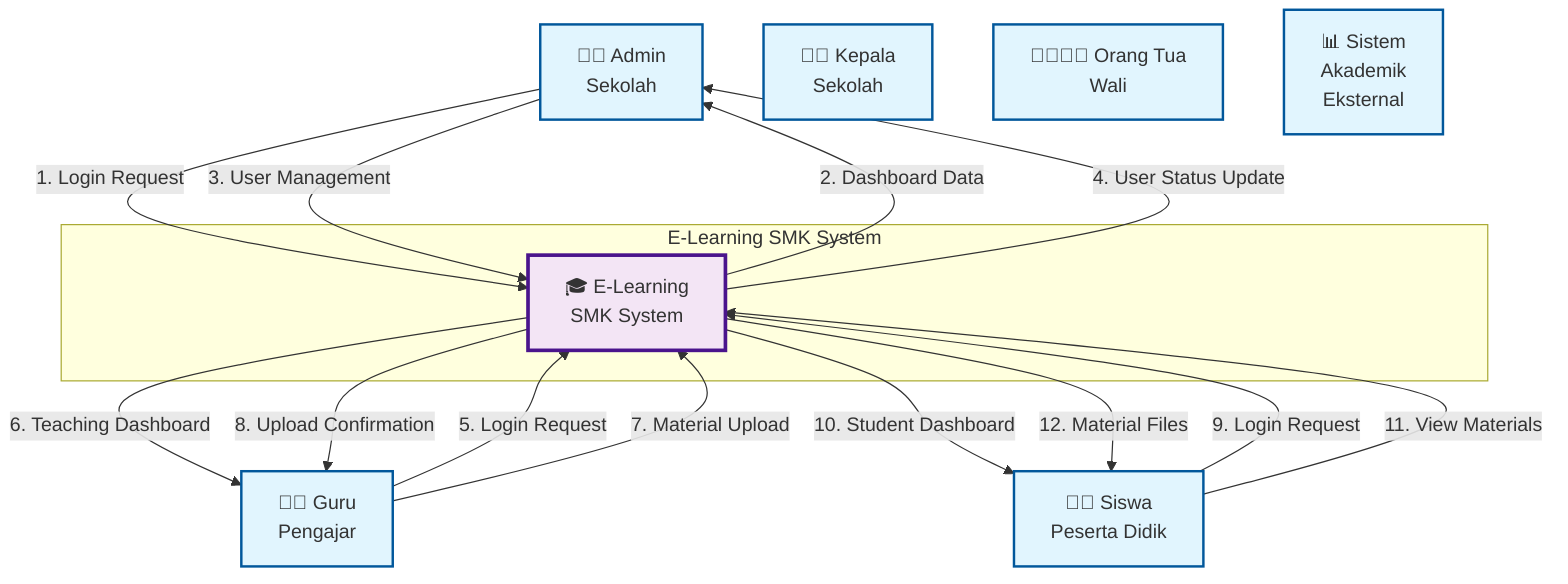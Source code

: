 graph TB
%% External Entities
Admin[👨‍💼 Admin<br/>Sekolah]
Guru[👨‍🏫 Guru<br/>Pengajar]
Siswa[👨‍🎓 Siswa<br/>Peserta Didik]
KepalaSekolah[👨‍💼 Kepala<br/>Sekolah]
OrangTua[👨‍👩‍👧‍👦 Orang Tua<br/>Wali]
SistemAkademik[📊 Sistem<br/>Akademik<br/>Eksternal]

%% Central System
subgraph "E-Learning SMK System"
ELearning[🎓 E-Learning<br/>SMK System]
end

%% Data Flows - Admin
Admin -->|"1. Login Request"| ELearning
ELearning -->|"2. Dashboard Data"| Admin
Admin -->|"3. User Management"| ELearning
ELearning -->|"4. User Status Update"| Admin

%% Data Flows - Guru
Guru -->|"5. Login Request"| ELearning
ELearning -->|"6. Teaching Dashboard"| Guru
Guru -->|"7. Material Upload"| ELearning
ELearning -->|"8. Upload Confirmation"| Guru

%% Data Flows - Siswa
Siswa -->|"9. Login Request"| ELearning
ELearning -->|"10. Student Dashboard"| Siswa
Siswa -->|"11. View Materials"| ELearning
ELearning -->|"12. Material Files"| Siswa

%% Styling
classDef external fill:#e1f5fe,stroke:#01579b,stroke-width:2px
classDef system fill:#f3e5f5,stroke:#4a148c,stroke-width:3px

class Admin,Guru,Siswa,KepalaSekolah,OrangTua,SistemAkademik external
class ELearning system